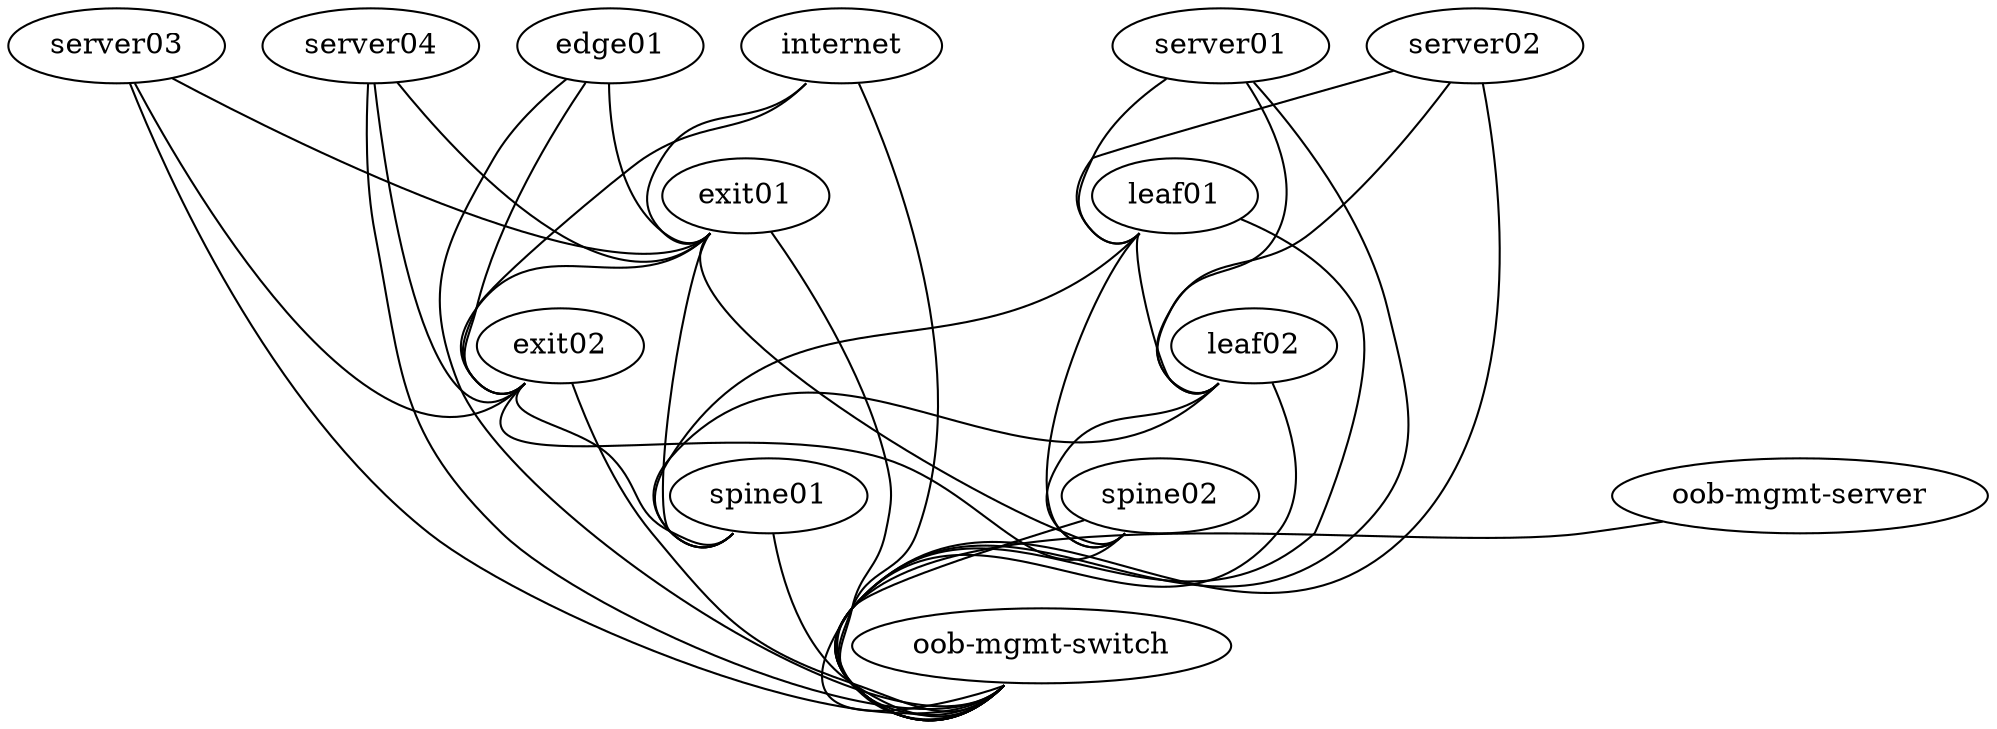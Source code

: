 graph vx {
  "leaf01" [function="leaf" os="CumulusCommunity/cumulus-vx" version="3.7.2" memory="768" config="./helper_scripts/config_switch.sh" ]
  "leaf02" [function="leaf" os="CumulusCommunity/cumulus-vx" version="3.7.2" memory="768" config="./helper_scripts/config_switch.sh" ]
  "spine01" [function="spine" os="CumulusCommunity/cumulus-vx" version="3.7.2" memory="768" config="./helper_scripts/config_switch.sh" ]
  "spine02" [function="spine" os="CumulusCommunity/cumulus-vx" version="3.7.2" memory="768" config="./helper_scripts/config_switch.sh" ]
  "exit01" [function="exit" os="CumulusCommunity/cumulus-vx" version="3.7.2" memory="768" config="./helper_scripts/config_switch.sh" ]
  "exit02" [function="exit" os="CumulusCommunity/cumulus-vx" version="3.7.2" memory="768" config="./helper_scripts/config_switch.sh" ]
  "server01" [function="host" os="yk0/ubuntu-xenial" memory="512" config="./helper_scripts/config_server.sh" ]
  "server02" [function="host" os="yk0/ubuntu-xenial" memory="512" config="./helper_scripts/config_server.sh" ]
  "server03" [function="host" os="yk0/ubuntu-xenial" memory="512" config="./helper_scripts/config_server.sh" ]
  "server04" [function="host" os="yk0/ubuntu-xenial" memory="512" config="./helper_scripts/config_server.sh" ]
  "edge01" [function="host" os="yk0/ubuntu-xenial" memory="768" config="./helper_scripts/config_server.sh" ]
  "internet" [function="internet" vagrant="swp48" os="CumulusCommunity/cumulus-vx" version="3.7.2" memory="768" config="./helper_scripts/config_internet.sh" ]
  "oob-mgmt-switch" [function="oob-switch" vagrant="eth0" os="CumulusCommunity/cumulus-vx" version="3.7.2" memory="768" config="./helper_scripts/config_oob_switch.sh" ]
  "oob-mgmt-server" [function="oob-server" vagrant="eth0" os="CumulusCommunity/vx_oob_server" version="1.0.4" memory="1024" config="./helper_scripts/config_oob_server.sh" ]

  "leaf01":"swp56" -- "spine01":"swp1"
  "leaf02":"swp56" -- "spine01":"swp2"
  "leaf01":"swp55" -- "spine02":"swp1"
  "leaf02":"swp55" -- "spine02":"swp2"

  "leaf01":"swp54" -- "leaf02":"swp54"
  "exit01":"swp54" -- "exit02":"swp54"

  "server01":"eth1" -- "leaf01":"swp1" [left_mac="00:03:00:11:11:01"]
  "server01":"eth2" -- "leaf02":"swp1" [left_mac="00:03:00:11:11:02"]
  "server02":"eth1" -- "leaf01":"swp2" [left_mac="00:03:00:22:22:01"]
  "server02":"eth2" -- "leaf02":"swp2" [left_mac="00:03:00:22:22:02"]
  "server03":"eth1" -- "exit01":"swp5" [left_mac="00:03:00:33:33:01"]
  "server03":"eth2" -- "exit02":"swp5" [left_mac="00:03:00:33:33:02"]
  "server04":"eth1" -- "exit01":"swp6" [left_mac="00:03:00:44:44:01"]
  "server04":"eth2" -- "exit02":"swp6" [left_mac="00:03:00:44:44:02"]

  "exit01":"swp56" -- "spine01":"swp30"
  "exit01":"swp55" -- "spine02":"swp30"
  "exit02":"swp56" -- "spine01":"swp29"
  "exit02":"swp55" -- "spine02":"swp29"

  "internet":"swp1" -- "exit01":"swp1"
  "internet":"swp2" -- "exit02":"swp1"

  "edge01":"eth1" -- "exit01":"swp4"
  "edge01":"eth2" -- "exit02":"swp4"

  "oob-mgmt-server":"eth1" -- "oob-mgmt-switch":"swp1" [right_mac="a0:00:00:00:00:61"]
  "server01":"eth0" -- "oob-mgmt-switch":"swp2" [left_mac="a0:00:00:00:00:31"]
  "server02":"eth0" -- "oob-mgmt-switch":"swp3" [left_mac="a0:00:00:00:00:32"]
  "server03":"eth0" -- "oob-mgmt-switch":"swp4" [left_mac="a0:00:00:00:00:33"]
  "server04":"eth0" -- "oob-mgmt-switch":"swp5" [left_mac="a0:00:00:00:00:34"]
  "leaf01":"eth0" -- "oob-mgmt-switch":"swp6" [left_mac="a0:00:00:00:00:11"]
  "leaf02":"eth0" -- "oob-mgmt-switch":"swp7" [left_mac="a0:00:00:00:00:12"]
  "spine01":"eth0" -- "oob-mgmt-switch":"swp10" [left_mac="a0:00:00:00:00:21"]
  "spine02":"eth0" -- "oob-mgmt-switch":"swp11" [left_mac="a0:00:00:00:00:22"]
  "exit01":"eth0" -- "oob-mgmt-switch":"swp12" [left_mac="a0:00:00:00:00:41"]
  "exit02":"eth0" -- "oob-mgmt-switch":"swp13" [left_mac="a0:00:00:00:00:42"]
  "edge01":"eth0" -- "oob-mgmt-switch":"swp14" [left_mac="a0:00:00:00:00:51"]
  "internet":"eth0" -- "oob-mgmt-switch":"swp15" [left_mac="a0:00:00:00:00:50"]
}

